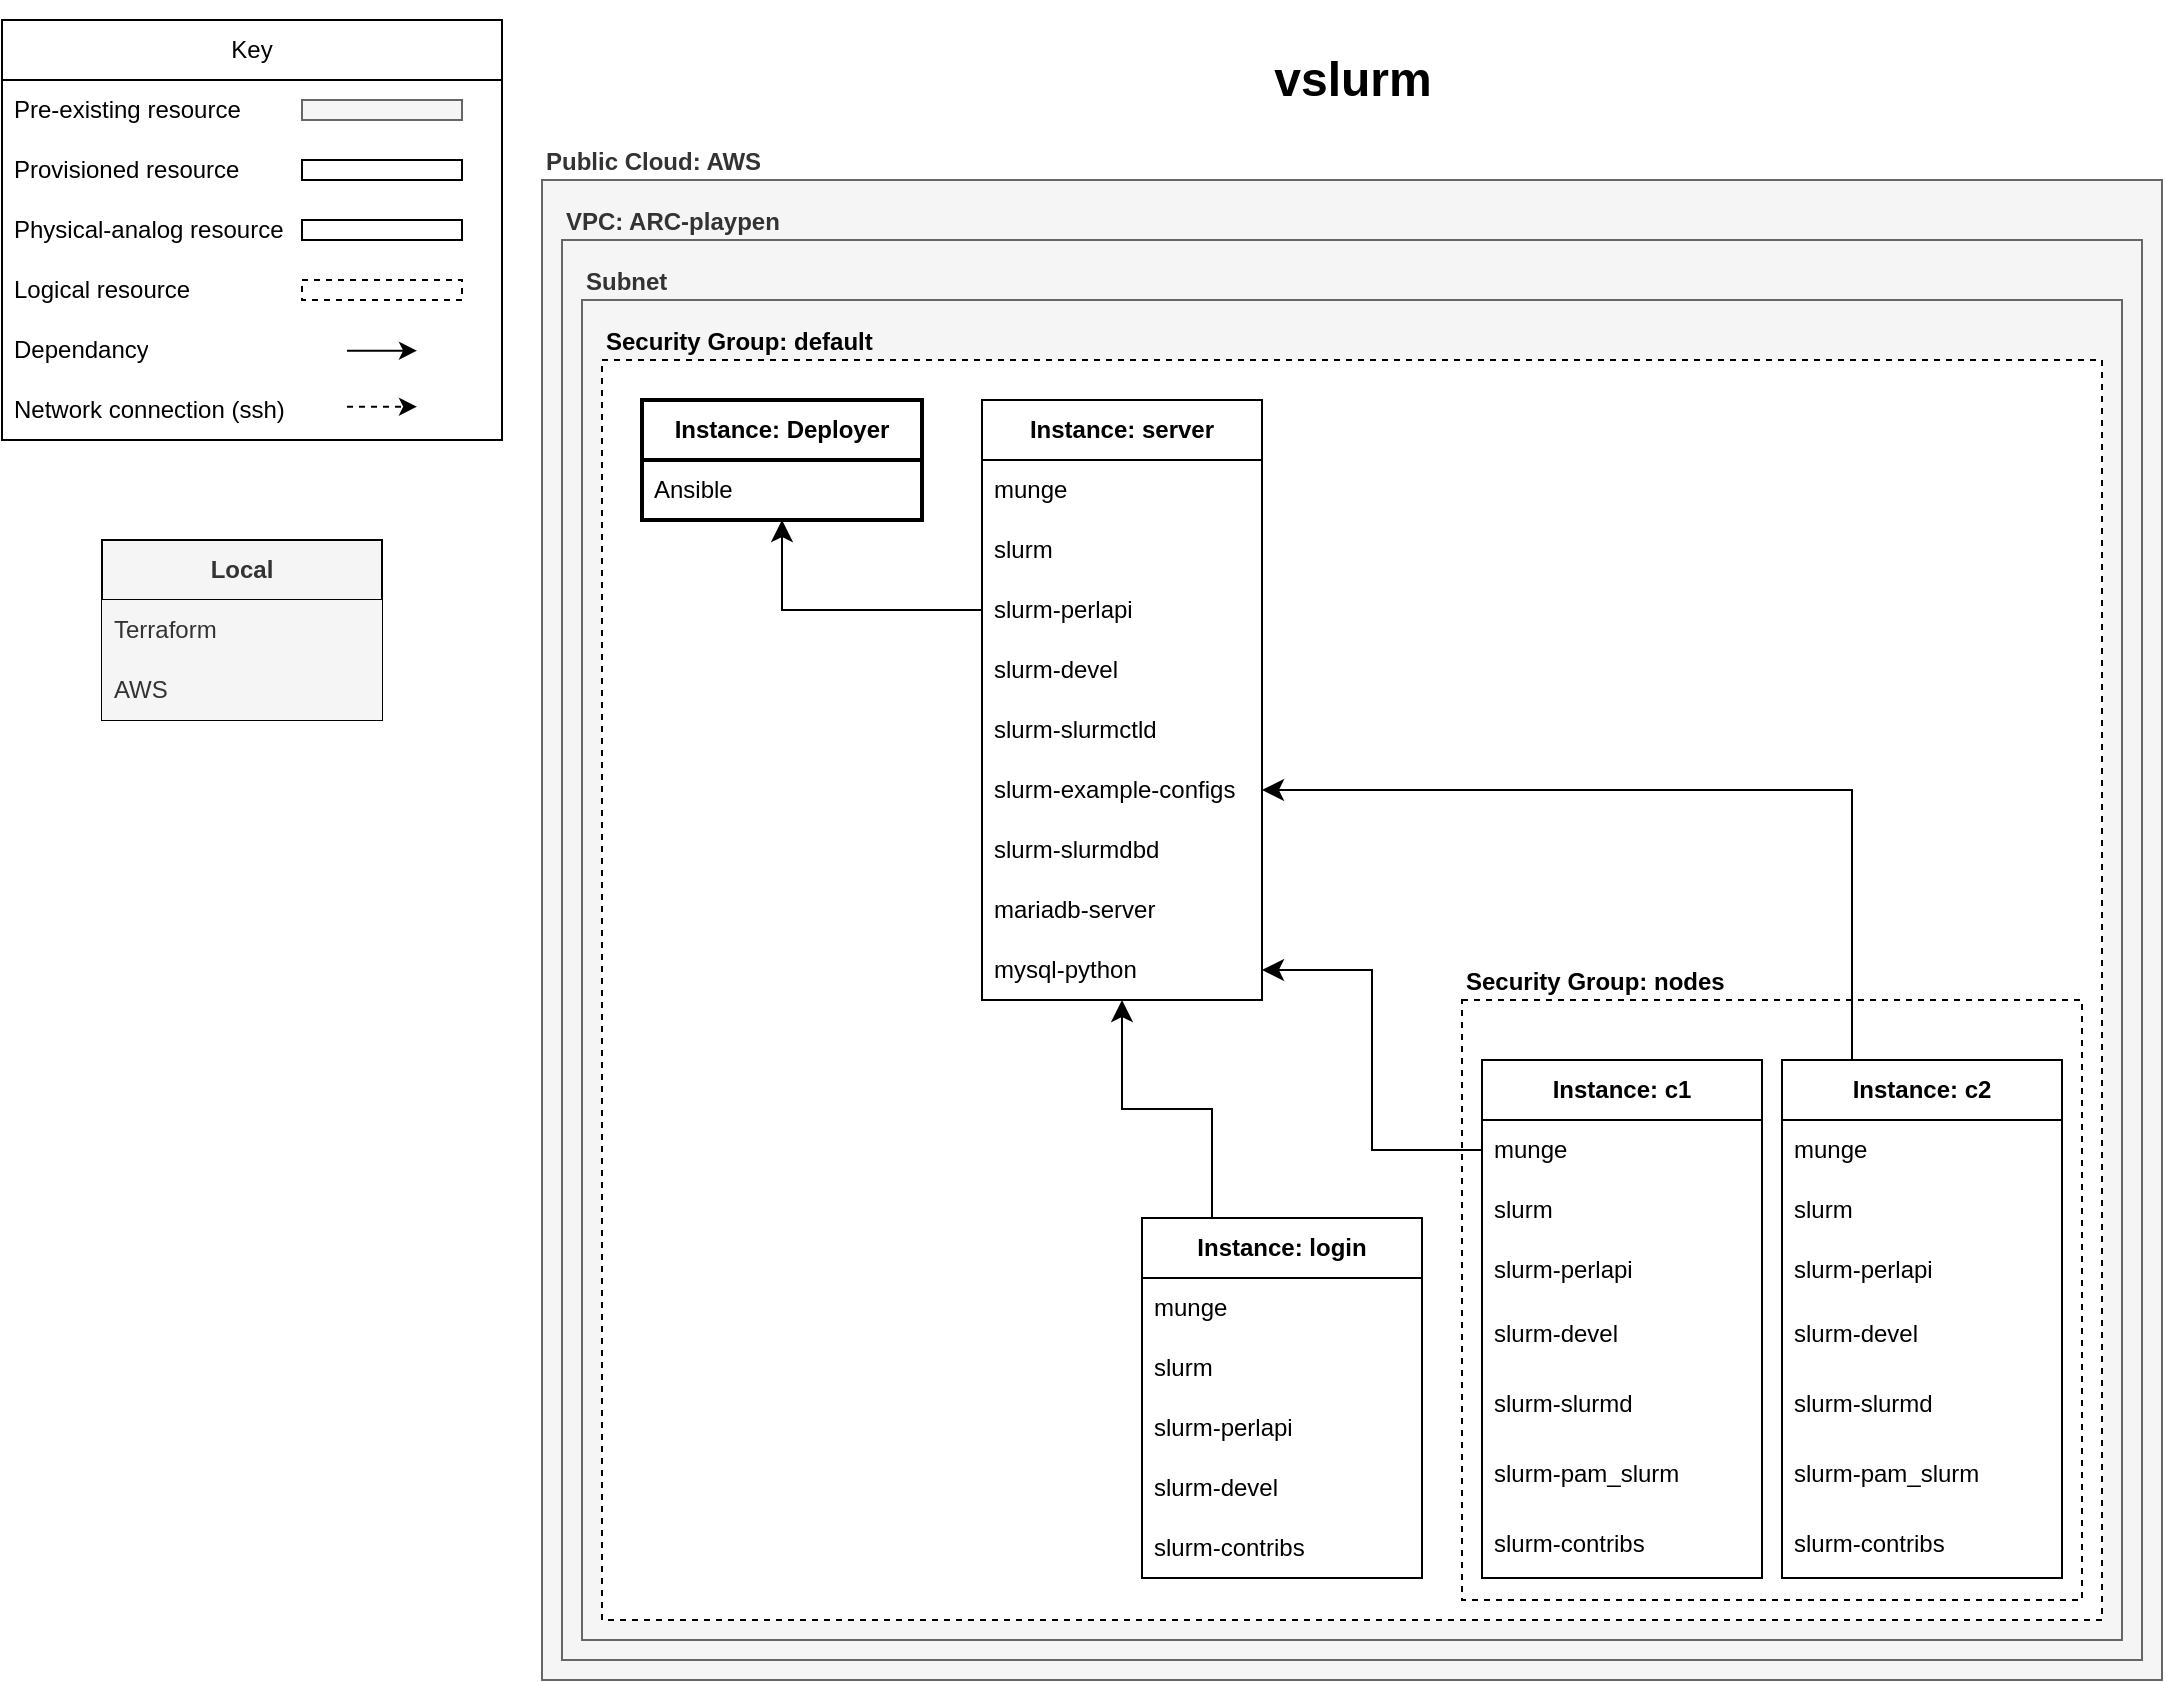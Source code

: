 <mxfile version="21.6.8" type="device" pages="2">
  <diagram id="R2lEEEUBdFMjLlhIrx00" name="terraform-aws-vslurm">
    <mxGraphModel dx="1434" dy="907" grid="1" gridSize="10" guides="1" tooltips="1" connect="1" arrows="1" fold="1" page="1" pageScale="1" pageWidth="1100" pageHeight="850" background="#ffffff" math="0" shadow="0" extFonts="Permanent Marker^https://fonts.googleapis.com/css?family=Permanent+Marker">
      <root>
        <mxCell id="0" />
        <mxCell id="1" parent="0" />
        <mxCell id="wTs9MbMgU3VnBsxGeB7g-48" value="key" style="locked=1;" parent="0" />
        <mxCell id="wTs9MbMgU3VnBsxGeB7g-51" value="Key" style="swimlane;fontStyle=0;childLayout=stackLayout;horizontal=1;startSize=30;horizontalStack=0;resizeParent=1;resizeParentMax=0;resizeLast=0;collapsible=1;marginBottom=0;whiteSpace=wrap;html=1;movable=1;resizable=1;rotatable=1;deletable=1;editable=1;locked=0;connectable=1;" vertex="1" parent="wTs9MbMgU3VnBsxGeB7g-48">
          <mxGeometry x="10" y="10" width="250" height="210" as="geometry" />
        </mxCell>
        <mxCell id="wTs9MbMgU3VnBsxGeB7g-52" value="Pre-existing resource" style="text;strokeColor=none;fillColor=none;align=left;verticalAlign=middle;spacingLeft=4;spacingRight=4;overflow=hidden;points=[[0,0.5],[1,0.5]];portConstraint=eastwest;rotatable=1;whiteSpace=wrap;html=1;movable=1;resizable=1;deletable=1;editable=1;locked=0;connectable=1;" vertex="1" parent="wTs9MbMgU3VnBsxGeB7g-51">
          <mxGeometry y="30" width="250" height="30" as="geometry" />
        </mxCell>
        <mxCell id="wTs9MbMgU3VnBsxGeB7g-53" value="Provisioned resource" style="text;strokeColor=none;fillColor=none;align=left;verticalAlign=middle;spacingLeft=4;spacingRight=4;overflow=hidden;points=[[0,0.5],[1,0.5]];portConstraint=eastwest;rotatable=1;whiteSpace=wrap;html=1;movable=1;resizable=1;deletable=1;editable=1;locked=0;connectable=1;" vertex="1" parent="wTs9MbMgU3VnBsxGeB7g-51">
          <mxGeometry y="60" width="250" height="30" as="geometry" />
        </mxCell>
        <mxCell id="wTs9MbMgU3VnBsxGeB7g-54" value="Physical-analog resource" style="text;strokeColor=none;fillColor=none;align=left;verticalAlign=middle;spacingLeft=4;spacingRight=4;overflow=hidden;points=[[0,0.5],[1,0.5]];portConstraint=eastwest;rotatable=0;whiteSpace=wrap;html=1;" vertex="1" parent="wTs9MbMgU3VnBsxGeB7g-51">
          <mxGeometry y="90" width="250" height="30" as="geometry" />
        </mxCell>
        <mxCell id="wTs9MbMgU3VnBsxGeB7g-55" value="Logical resource" style="text;strokeColor=none;fillColor=none;align=left;verticalAlign=middle;spacingLeft=4;spacingRight=4;overflow=hidden;points=[[0,0.5],[1,0.5]];portConstraint=eastwest;rotatable=0;whiteSpace=wrap;html=1;" vertex="1" parent="wTs9MbMgU3VnBsxGeB7g-51">
          <mxGeometry y="120" width="250" height="30" as="geometry" />
        </mxCell>
        <mxCell id="wTs9MbMgU3VnBsxGeB7g-56" value="Dependancy" style="text;strokeColor=none;fillColor=none;align=left;verticalAlign=middle;spacingLeft=4;spacingRight=4;overflow=hidden;points=[[0,0.5],[1,0.5]];portConstraint=eastwest;rotatable=1;whiteSpace=wrap;html=1;movable=1;resizable=1;deletable=1;editable=1;locked=0;connectable=1;" vertex="1" parent="wTs9MbMgU3VnBsxGeB7g-51">
          <mxGeometry y="150" width="250" height="30" as="geometry" />
        </mxCell>
        <mxCell id="wTs9MbMgU3VnBsxGeB7g-57" value="Network connection (ssh)" style="text;strokeColor=none;fillColor=none;align=left;verticalAlign=middle;spacingLeft=4;spacingRight=4;overflow=hidden;points=[[0,0.5],[1,0.5]];portConstraint=eastwest;rotatable=1;whiteSpace=wrap;html=1;movable=1;resizable=1;deletable=1;editable=1;locked=0;connectable=1;" vertex="1" parent="wTs9MbMgU3VnBsxGeB7g-51">
          <mxGeometry y="180" width="250" height="30" as="geometry" />
        </mxCell>
        <mxCell id="wTs9MbMgU3VnBsxGeB7g-58" value="" style="rounded=0;whiteSpace=wrap;html=1;fillColor=#f5f5f5;fontColor=#333333;strokeColor=#666666;movable=1;resizable=1;rotatable=1;deletable=1;editable=1;locked=0;connectable=1;" vertex="1" parent="wTs9MbMgU3VnBsxGeB7g-48">
          <mxGeometry x="160" y="50" width="80" height="10" as="geometry" />
        </mxCell>
        <mxCell id="wTs9MbMgU3VnBsxGeB7g-59" value="" style="rounded=0;whiteSpace=wrap;html=1;movable=1;resizable=1;rotatable=1;deletable=1;editable=1;locked=0;connectable=1;" vertex="1" parent="wTs9MbMgU3VnBsxGeB7g-48">
          <mxGeometry x="160" y="80" width="80" height="10" as="geometry" />
        </mxCell>
        <mxCell id="wTs9MbMgU3VnBsxGeB7g-60" value="" style="endArrow=classic;html=1;rounded=0;movable=1;resizable=1;rotatable=1;deletable=1;editable=1;locked=0;connectable=1;" edge="1" parent="wTs9MbMgU3VnBsxGeB7g-48">
          <mxGeometry width="50" height="50" relative="1" as="geometry">
            <mxPoint x="182.5" y="175.33" as="sourcePoint" />
            <mxPoint x="217.5" y="175.33" as="targetPoint" />
          </mxGeometry>
        </mxCell>
        <mxCell id="wTs9MbMgU3VnBsxGeB7g-61" value="" style="endArrow=classic;html=1;rounded=0;dashed=1;movable=1;resizable=1;rotatable=1;deletable=1;editable=1;locked=0;connectable=1;" edge="1" parent="wTs9MbMgU3VnBsxGeB7g-48">
          <mxGeometry width="50" height="50" relative="1" as="geometry">
            <mxPoint x="182.5" y="203.33" as="sourcePoint" />
            <mxPoint x="217.5" y="203.33" as="targetPoint" />
          </mxGeometry>
        </mxCell>
        <mxCell id="wTs9MbMgU3VnBsxGeB7g-62" value="" style="rounded=0;whiteSpace=wrap;html=1;movable=1;resizable=1;rotatable=1;deletable=1;editable=1;locked=0;connectable=1;" vertex="1" parent="wTs9MbMgU3VnBsxGeB7g-48">
          <mxGeometry x="160" y="110" width="80" height="10" as="geometry" />
        </mxCell>
        <mxCell id="wTs9MbMgU3VnBsxGeB7g-63" value="" style="rounded=0;whiteSpace=wrap;html=1;movable=1;resizable=1;rotatable=1;deletable=1;editable=1;locked=0;connectable=1;dashed=1;" vertex="1" parent="wTs9MbMgU3VnBsxGeB7g-48">
          <mxGeometry x="160" y="140" width="80" height="10" as="geometry" />
        </mxCell>
        <mxCell id="wTs9MbMgU3VnBsxGeB7g-49" value="title" style="locked=1;" parent="0" />
        <mxCell id="wTs9MbMgU3VnBsxGeB7g-64" value="&lt;h1&gt;&lt;font&gt;vslurm&lt;/font&gt;&lt;/h1&gt;" style="text;html=1;align=center;verticalAlign=middle;resizable=0;points=[];autosize=1;strokeColor=none;fillColor=none;fontFamily=Helvetica;" vertex="1" parent="wTs9MbMgU3VnBsxGeB7g-49">
          <mxGeometry x="630" width="110" height="80" as="geometry" />
        </mxCell>
        <mxCell id="wTs9MbMgU3VnBsxGeB7g-50" value="pre-existing resources" style="locked=1;" parent="0" />
        <mxCell id="wTs9MbMgU3VnBsxGeB7g-70" value="Local" style="swimlane;fontStyle=1;childLayout=stackLayout;horizontal=1;startSize=30;horizontalStack=0;resizeParent=1;resizeParentMax=0;resizeLast=0;collapsible=1;marginBottom=0;whiteSpace=wrap;html=1;fillColor=#f5f5f5;fontColor=#333333;strokeColor=default;" vertex="1" parent="wTs9MbMgU3VnBsxGeB7g-50">
          <mxGeometry x="60" y="270" width="140" height="90" as="geometry" />
        </mxCell>
        <mxCell id="wTs9MbMgU3VnBsxGeB7g-71" value="Terraform" style="text;strokeColor=none;fillColor=#f5f5f5;align=left;verticalAlign=middle;spacingLeft=4;spacingRight=4;overflow=hidden;points=[[0,0.5],[1,0.5]];portConstraint=eastwest;rotatable=0;whiteSpace=wrap;html=1;fontColor=#333333;" vertex="1" parent="wTs9MbMgU3VnBsxGeB7g-70">
          <mxGeometry y="30" width="140" height="30" as="geometry" />
        </mxCell>
        <mxCell id="wTs9MbMgU3VnBsxGeB7g-72" value="AWS" style="text;strokeColor=none;fillColor=#f5f5f5;align=left;verticalAlign=middle;spacingLeft=4;spacingRight=4;overflow=hidden;points=[[0,0.5],[1,0.5]];portConstraint=eastwest;rotatable=0;whiteSpace=wrap;html=1;fontColor=#333333;" vertex="1" parent="wTs9MbMgU3VnBsxGeB7g-70">
          <mxGeometry y="60" width="140" height="30" as="geometry" />
        </mxCell>
        <mxCell id="wTs9MbMgU3VnBsxGeB7g-66" value="Public Cloud: AWS" style="text;html=1;strokeColor=#666666;fillColor=#f5f5f5;align=left;verticalAlign=bottom;whiteSpace=wrap;rounded=0;fontStyle=1;fontColor=#333333;labelPosition=center;verticalLabelPosition=top;movable=1;resizable=1;rotatable=1;deletable=1;editable=1;locked=0;connectable=1;" vertex="1" parent="wTs9MbMgU3VnBsxGeB7g-50">
          <mxGeometry x="280" y="90" width="810" height="750" as="geometry" />
        </mxCell>
        <mxCell id="wTs9MbMgU3VnBsxGeB7g-67" value="VPC: ARC-playpen" style="text;html=1;strokeColor=#666666;fillColor=#f5f5f5;align=left;verticalAlign=bottom;whiteSpace=wrap;rounded=0;fontStyle=1;fontColor=#333333;labelPosition=center;verticalLabelPosition=top;" vertex="1" parent="wTs9MbMgU3VnBsxGeB7g-50">
          <mxGeometry x="290" y="120" width="790" height="710" as="geometry" />
        </mxCell>
        <mxCell id="wTs9MbMgU3VnBsxGeB7g-68" value="Subnet" style="text;html=1;strokeColor=#666666;fillColor=#f5f5f5;align=left;verticalAlign=bottom;whiteSpace=wrap;rounded=0;fontStyle=1;fontColor=#333333;labelPosition=center;verticalLabelPosition=top;" vertex="1" parent="wTs9MbMgU3VnBsxGeB7g-50">
          <mxGeometry x="300" y="150" width="770" height="670" as="geometry" />
        </mxCell>
        <mxCell id="wTs9MbMgU3VnBsxGeB7g-110" value="provisioned SGs" style="locked=1;" parent="0" />
        <mxCell id="wTs9MbMgU3VnBsxGeB7g-111" value="Security Group: default" style="text;html=1;align=left;verticalAlign=bottom;whiteSpace=wrap;rounded=0;fontStyle=1;labelPosition=center;verticalLabelPosition=top;strokeColor=default;fillColor=default;dashed=1;" vertex="1" parent="wTs9MbMgU3VnBsxGeB7g-110">
          <mxGeometry x="310" y="180" width="750" height="630" as="geometry" />
        </mxCell>
        <mxCell id="wTs9MbMgU3VnBsxGeB7g-112" value="Security Group: nodes" style="text;html=1;align=left;verticalAlign=bottom;whiteSpace=wrap;rounded=0;fontStyle=1;labelPosition=center;verticalLabelPosition=top;strokeColor=default;fillColor=default;dashed=1;" vertex="1" parent="wTs9MbMgU3VnBsxGeB7g-110">
          <mxGeometry x="740" y="500" width="310" height="300" as="geometry" />
        </mxCell>
        <mxCell id="wTs9MbMgU3VnBsxGeB7g-73" value="provisioned instances" style="locked=1;" parent="0" />
        <mxCell id="wTs9MbMgU3VnBsxGeB7g-76" value="&lt;b&gt;Instance: Deployer&lt;/b&gt;" style="swimlane;fontStyle=0;childLayout=stackLayout;horizontal=1;startSize=30;horizontalStack=0;resizeParent=1;resizeParentMax=0;resizeLast=0;collapsible=1;marginBottom=0;whiteSpace=wrap;html=1;strokeWidth=2;" vertex="1" parent="wTs9MbMgU3VnBsxGeB7g-73">
          <mxGeometry x="330" y="200" width="140" height="60" as="geometry" />
        </mxCell>
        <mxCell id="wTs9MbMgU3VnBsxGeB7g-77" value="Ansible" style="text;strokeColor=none;fillColor=none;align=left;verticalAlign=middle;spacingLeft=4;spacingRight=4;overflow=hidden;points=[[0,0.5],[1,0.5]];portConstraint=eastwest;rotatable=0;whiteSpace=wrap;html=1;" vertex="1" parent="wTs9MbMgU3VnBsxGeB7g-76">
          <mxGeometry y="30" width="140" height="30" as="geometry" />
        </mxCell>
        <mxCell id="wTs9MbMgU3VnBsxGeB7g-78" value="&lt;b&gt;Instance: login&lt;/b&gt;" style="swimlane;fontStyle=0;childLayout=stackLayout;horizontal=1;startSize=30;horizontalStack=0;resizeParent=1;resizeParentMax=0;resizeLast=0;collapsible=1;marginBottom=0;whiteSpace=wrap;html=1;" vertex="1" parent="wTs9MbMgU3VnBsxGeB7g-73">
          <mxGeometry x="580" y="608.95" width="140" height="180" as="geometry" />
        </mxCell>
        <mxCell id="wTs9MbMgU3VnBsxGeB7g-79" value="munge" style="text;strokeColor=none;fillColor=none;align=left;verticalAlign=middle;spacingLeft=4;spacingRight=4;overflow=hidden;points=[[0,0.5],[1,0.5]];portConstraint=eastwest;rotatable=0;whiteSpace=wrap;html=1;" vertex="1" parent="wTs9MbMgU3VnBsxGeB7g-78">
          <mxGeometry y="30" width="140" height="30" as="geometry" />
        </mxCell>
        <mxCell id="wTs9MbMgU3VnBsxGeB7g-80" value="slurm" style="text;strokeColor=none;fillColor=none;align=left;verticalAlign=middle;spacingLeft=4;spacingRight=4;overflow=hidden;points=[[0,0.5],[1,0.5]];portConstraint=eastwest;rotatable=0;whiteSpace=wrap;html=1;" vertex="1" parent="wTs9MbMgU3VnBsxGeB7g-78">
          <mxGeometry y="60" width="140" height="30" as="geometry" />
        </mxCell>
        <mxCell id="wTs9MbMgU3VnBsxGeB7g-81" value="slurm-perlapi" style="text;strokeColor=none;fillColor=none;align=left;verticalAlign=middle;spacingLeft=4;spacingRight=4;overflow=hidden;points=[[0,0.5],[1,0.5]];portConstraint=eastwest;rotatable=0;whiteSpace=wrap;html=1;" vertex="1" parent="wTs9MbMgU3VnBsxGeB7g-78">
          <mxGeometry y="90" width="140" height="30" as="geometry" />
        </mxCell>
        <mxCell id="wTs9MbMgU3VnBsxGeB7g-82" value="slurm-devel" style="text;strokeColor=none;fillColor=none;align=left;verticalAlign=middle;spacingLeft=4;spacingRight=4;overflow=hidden;points=[[0,0.5],[1,0.5]];portConstraint=eastwest;rotatable=0;whiteSpace=wrap;html=1;" vertex="1" parent="wTs9MbMgU3VnBsxGeB7g-78">
          <mxGeometry y="120" width="140" height="30" as="geometry" />
        </mxCell>
        <mxCell id="wTs9MbMgU3VnBsxGeB7g-83" value="slurm-contribs" style="text;strokeColor=none;fillColor=none;align=left;verticalAlign=middle;spacingLeft=4;spacingRight=4;overflow=hidden;points=[[0,0.5],[1,0.5]];portConstraint=eastwest;rotatable=0;whiteSpace=wrap;html=1;" vertex="1" parent="wTs9MbMgU3VnBsxGeB7g-78">
          <mxGeometry y="150" width="140" height="30" as="geometry" />
        </mxCell>
        <mxCell id="wTs9MbMgU3VnBsxGeB7g-84" value="&lt;b&gt;Instance: c1&lt;/b&gt;" style="swimlane;fontStyle=0;childLayout=stackLayout;horizontal=1;startSize=30;horizontalStack=0;resizeParent=1;resizeParentMax=0;resizeLast=0;collapsible=1;marginBottom=0;whiteSpace=wrap;html=1;" vertex="1" parent="wTs9MbMgU3VnBsxGeB7g-73">
          <mxGeometry x="750" y="530" width="140" height="258.947" as="geometry" />
        </mxCell>
        <mxCell id="wTs9MbMgU3VnBsxGeB7g-85" value="munge" style="text;strokeColor=none;fillColor=none;align=left;verticalAlign=middle;spacingLeft=4;spacingRight=4;overflow=hidden;points=[[0,0.5],[1,0.5]];portConstraint=eastwest;rotatable=0;whiteSpace=wrap;html=1;" vertex="1" parent="wTs9MbMgU3VnBsxGeB7g-84">
          <mxGeometry y="30" width="140" height="30" as="geometry" />
        </mxCell>
        <mxCell id="wTs9MbMgU3VnBsxGeB7g-86" value="slurm" style="text;strokeColor=none;fillColor=none;align=left;verticalAlign=middle;spacingLeft=4;spacingRight=4;overflow=hidden;points=[[0,0.5],[1,0.5]];portConstraint=eastwest;rotatable=0;whiteSpace=wrap;html=1;" vertex="1" parent="wTs9MbMgU3VnBsxGeB7g-84">
          <mxGeometry y="60" width="140" height="30" as="geometry" />
        </mxCell>
        <mxCell id="wTs9MbMgU3VnBsxGeB7g-87" value="slurm-perlapi" style="text;strokeColor=none;fillColor=none;align=left;verticalAlign=middle;spacingLeft=4;spacingRight=4;overflow=hidden;points=[[0,0.5],[1,0.5]];portConstraint=eastwest;rotatable=0;whiteSpace=wrap;html=1;" vertex="1" parent="wTs9MbMgU3VnBsxGeB7g-84">
          <mxGeometry y="90" width="140" height="30" as="geometry" />
        </mxCell>
        <mxCell id="wTs9MbMgU3VnBsxGeB7g-88" value="slurm-devel" style="text;strokeColor=none;fillColor=none;align=left;verticalAlign=middle;spacingLeft=4;spacingRight=4;overflow=hidden;points=[[0,0.5],[1,0.5]];portConstraint=eastwest;rotatable=0;whiteSpace=wrap;html=1;" vertex="1" parent="wTs9MbMgU3VnBsxGeB7g-84">
          <mxGeometry y="120" width="140" height="34.737" as="geometry" />
        </mxCell>
        <mxCell id="wTs9MbMgU3VnBsxGeB7g-89" value="slurm-slurmd" style="text;strokeColor=none;fillColor=none;align=left;verticalAlign=middle;spacingLeft=4;spacingRight=4;overflow=hidden;points=[[0,0.5],[1,0.5]];portConstraint=eastwest;rotatable=0;whiteSpace=wrap;html=1;" vertex="1" parent="wTs9MbMgU3VnBsxGeB7g-84">
          <mxGeometry y="154.737" width="140" height="34.737" as="geometry" />
        </mxCell>
        <mxCell id="wTs9MbMgU3VnBsxGeB7g-90" value="slurm-pam_slurm" style="text;strokeColor=none;fillColor=none;align=left;verticalAlign=middle;spacingLeft=4;spacingRight=4;overflow=hidden;points=[[0,0.5],[1,0.5]];portConstraint=eastwest;rotatable=0;whiteSpace=wrap;html=1;" vertex="1" parent="wTs9MbMgU3VnBsxGeB7g-84">
          <mxGeometry y="189.474" width="140" height="34.737" as="geometry" />
        </mxCell>
        <mxCell id="wTs9MbMgU3VnBsxGeB7g-91" value="slurm-contribs" style="text;strokeColor=none;fillColor=none;align=left;verticalAlign=middle;spacingLeft=4;spacingRight=4;overflow=hidden;points=[[0,0.5],[1,0.5]];portConstraint=eastwest;rotatable=0;whiteSpace=wrap;html=1;" vertex="1" parent="wTs9MbMgU3VnBsxGeB7g-84">
          <mxGeometry y="224.211" width="140" height="34.737" as="geometry" />
        </mxCell>
        <mxCell id="wTs9MbMgU3VnBsxGeB7g-92" value="&lt;b&gt;Instance: c2&lt;/b&gt;" style="swimlane;fontStyle=0;childLayout=stackLayout;horizontal=1;startSize=30;horizontalStack=0;resizeParent=1;resizeParentMax=0;resizeLast=0;collapsible=1;marginBottom=0;whiteSpace=wrap;html=1;" vertex="1" parent="wTs9MbMgU3VnBsxGeB7g-73">
          <mxGeometry x="900" y="530" width="140" height="258.947" as="geometry" />
        </mxCell>
        <mxCell id="wTs9MbMgU3VnBsxGeB7g-93" value="munge" style="text;strokeColor=none;fillColor=none;align=left;verticalAlign=middle;spacingLeft=4;spacingRight=4;overflow=hidden;points=[[0,0.5],[1,0.5]];portConstraint=eastwest;rotatable=0;whiteSpace=wrap;html=1;" vertex="1" parent="wTs9MbMgU3VnBsxGeB7g-92">
          <mxGeometry y="30" width="140" height="30" as="geometry" />
        </mxCell>
        <mxCell id="wTs9MbMgU3VnBsxGeB7g-94" value="slurm" style="text;strokeColor=none;fillColor=none;align=left;verticalAlign=middle;spacingLeft=4;spacingRight=4;overflow=hidden;points=[[0,0.5],[1,0.5]];portConstraint=eastwest;rotatable=0;whiteSpace=wrap;html=1;" vertex="1" parent="wTs9MbMgU3VnBsxGeB7g-92">
          <mxGeometry y="60" width="140" height="30" as="geometry" />
        </mxCell>
        <mxCell id="wTs9MbMgU3VnBsxGeB7g-95" value="slurm-perlapi" style="text;strokeColor=none;fillColor=none;align=left;verticalAlign=middle;spacingLeft=4;spacingRight=4;overflow=hidden;points=[[0,0.5],[1,0.5]];portConstraint=eastwest;rotatable=0;whiteSpace=wrap;html=1;" vertex="1" parent="wTs9MbMgU3VnBsxGeB7g-92">
          <mxGeometry y="90" width="140" height="30" as="geometry" />
        </mxCell>
        <mxCell id="wTs9MbMgU3VnBsxGeB7g-96" value="slurm-devel" style="text;strokeColor=none;fillColor=none;align=left;verticalAlign=middle;spacingLeft=4;spacingRight=4;overflow=hidden;points=[[0,0.5],[1,0.5]];portConstraint=eastwest;rotatable=0;whiteSpace=wrap;html=1;" vertex="1" parent="wTs9MbMgU3VnBsxGeB7g-92">
          <mxGeometry y="120" width="140" height="34.737" as="geometry" />
        </mxCell>
        <mxCell id="wTs9MbMgU3VnBsxGeB7g-97" value="slurm-slurmd" style="text;strokeColor=none;fillColor=none;align=left;verticalAlign=middle;spacingLeft=4;spacingRight=4;overflow=hidden;points=[[0,0.5],[1,0.5]];portConstraint=eastwest;rotatable=0;whiteSpace=wrap;html=1;" vertex="1" parent="wTs9MbMgU3VnBsxGeB7g-92">
          <mxGeometry y="154.737" width="140" height="34.737" as="geometry" />
        </mxCell>
        <mxCell id="wTs9MbMgU3VnBsxGeB7g-98" value="slurm-pam_slurm" style="text;strokeColor=none;fillColor=none;align=left;verticalAlign=middle;spacingLeft=4;spacingRight=4;overflow=hidden;points=[[0,0.5],[1,0.5]];portConstraint=eastwest;rotatable=0;whiteSpace=wrap;html=1;" vertex="1" parent="wTs9MbMgU3VnBsxGeB7g-92">
          <mxGeometry y="189.474" width="140" height="34.737" as="geometry" />
        </mxCell>
        <mxCell id="wTs9MbMgU3VnBsxGeB7g-99" value="slurm-contribs" style="text;strokeColor=none;fillColor=none;align=left;verticalAlign=middle;spacingLeft=4;spacingRight=4;overflow=hidden;points=[[0,0.5],[1,0.5]];portConstraint=eastwest;rotatable=0;whiteSpace=wrap;html=1;" vertex="1" parent="wTs9MbMgU3VnBsxGeB7g-92">
          <mxGeometry y="224.211" width="140" height="34.737" as="geometry" />
        </mxCell>
        <mxCell id="wTs9MbMgU3VnBsxGeB7g-100" value="&lt;b&gt;Instance: server&lt;/b&gt;" style="swimlane;fontStyle=0;childLayout=stackLayout;horizontal=1;startSize=30;horizontalStack=0;resizeParent=1;resizeParentMax=0;resizeLast=0;collapsible=1;marginBottom=0;whiteSpace=wrap;html=1;" vertex="1" parent="wTs9MbMgU3VnBsxGeB7g-73">
          <mxGeometry x="500" y="200" width="140" height="300" as="geometry" />
        </mxCell>
        <mxCell id="wTs9MbMgU3VnBsxGeB7g-101" value="munge" style="text;strokeColor=none;fillColor=none;align=left;verticalAlign=middle;spacingLeft=4;spacingRight=4;overflow=hidden;points=[[0,0.5],[1,0.5]];portConstraint=eastwest;rotatable=0;whiteSpace=wrap;html=1;" vertex="1" parent="wTs9MbMgU3VnBsxGeB7g-100">
          <mxGeometry y="30" width="140" height="30" as="geometry" />
        </mxCell>
        <mxCell id="wTs9MbMgU3VnBsxGeB7g-102" value="slurm" style="text;strokeColor=none;fillColor=none;align=left;verticalAlign=middle;spacingLeft=4;spacingRight=4;overflow=hidden;points=[[0,0.5],[1,0.5]];portConstraint=eastwest;rotatable=0;whiteSpace=wrap;html=1;" vertex="1" parent="wTs9MbMgU3VnBsxGeB7g-100">
          <mxGeometry y="60" width="140" height="30" as="geometry" />
        </mxCell>
        <mxCell id="wTs9MbMgU3VnBsxGeB7g-103" value="slurm-perlapi" style="text;strokeColor=none;fillColor=none;align=left;verticalAlign=middle;spacingLeft=4;spacingRight=4;overflow=hidden;points=[[0,0.5],[1,0.5]];portConstraint=eastwest;rotatable=0;whiteSpace=wrap;html=1;" vertex="1" parent="wTs9MbMgU3VnBsxGeB7g-100">
          <mxGeometry y="90" width="140" height="30" as="geometry" />
        </mxCell>
        <mxCell id="wTs9MbMgU3VnBsxGeB7g-104" value="slurm-devel" style="text;strokeColor=none;fillColor=none;align=left;verticalAlign=middle;spacingLeft=4;spacingRight=4;overflow=hidden;points=[[0,0.5],[1,0.5]];portConstraint=eastwest;rotatable=0;whiteSpace=wrap;html=1;" vertex="1" parent="wTs9MbMgU3VnBsxGeB7g-100">
          <mxGeometry y="120" width="140" height="30" as="geometry" />
        </mxCell>
        <mxCell id="wTs9MbMgU3VnBsxGeB7g-105" value="slurm-slurmctld" style="text;strokeColor=none;fillColor=none;align=left;verticalAlign=middle;spacingLeft=4;spacingRight=4;overflow=hidden;points=[[0,0.5],[1,0.5]];portConstraint=eastwest;rotatable=0;whiteSpace=wrap;html=1;" vertex="1" parent="wTs9MbMgU3VnBsxGeB7g-100">
          <mxGeometry y="150" width="140" height="30" as="geometry" />
        </mxCell>
        <mxCell id="wTs9MbMgU3VnBsxGeB7g-106" value="slurm-example-configs" style="text;strokeColor=none;fillColor=none;align=left;verticalAlign=middle;spacingLeft=4;spacingRight=4;overflow=hidden;points=[[0,0.5],[1,0.5]];portConstraint=eastwest;rotatable=0;whiteSpace=wrap;html=1;" vertex="1" parent="wTs9MbMgU3VnBsxGeB7g-100">
          <mxGeometry y="180" width="140" height="30" as="geometry" />
        </mxCell>
        <mxCell id="wTs9MbMgU3VnBsxGeB7g-107" value="slurm-slurmdbd" style="text;strokeColor=none;fillColor=none;align=left;verticalAlign=middle;spacingLeft=4;spacingRight=4;overflow=hidden;points=[[0,0.5],[1,0.5]];portConstraint=eastwest;rotatable=0;whiteSpace=wrap;html=1;" vertex="1" parent="wTs9MbMgU3VnBsxGeB7g-100">
          <mxGeometry y="210" width="140" height="30" as="geometry" />
        </mxCell>
        <mxCell id="wTs9MbMgU3VnBsxGeB7g-108" value="mariadb-server" style="text;strokeColor=none;fillColor=none;align=left;verticalAlign=middle;spacingLeft=4;spacingRight=4;overflow=hidden;points=[[0,0.5],[1,0.5]];portConstraint=eastwest;rotatable=0;whiteSpace=wrap;html=1;" vertex="1" parent="wTs9MbMgU3VnBsxGeB7g-100">
          <mxGeometry y="240" width="140" height="30" as="geometry" />
        </mxCell>
        <mxCell id="wTs9MbMgU3VnBsxGeB7g-109" value="mysql-python" style="text;strokeColor=none;fillColor=none;align=left;verticalAlign=middle;spacingLeft=4;spacingRight=4;overflow=hidden;points=[[0,0.5],[1,0.5]];portConstraint=eastwest;rotatable=0;whiteSpace=wrap;html=1;" vertex="1" parent="wTs9MbMgU3VnBsxGeB7g-100">
          <mxGeometry y="270" width="140" height="30" as="geometry" />
        </mxCell>
        <mxCell id="wTs9MbMgU3VnBsxGeB7g-113" value="dependancies" style="locked=1;" parent="0" />
        <mxCell id="wTs9MbMgU3VnBsxGeB7g-121" value="" style="edgeStyle=segmentEdgeStyle;endArrow=classic;html=1;curved=0;rounded=0;endSize=8;startSize=8;exitX=0;exitY=0.5;exitDx=0;exitDy=0;" edge="1" parent="wTs9MbMgU3VnBsxGeB7g-113" source="wTs9MbMgU3VnBsxGeB7g-103" target="wTs9MbMgU3VnBsxGeB7g-77">
          <mxGeometry width="50" height="50" relative="1" as="geometry">
            <mxPoint x="380" y="370" as="sourcePoint" />
            <mxPoint x="430" y="320" as="targetPoint" />
          </mxGeometry>
        </mxCell>
        <mxCell id="wTs9MbMgU3VnBsxGeB7g-123" value="" style="edgeStyle=elbowEdgeStyle;elbow=vertical;endArrow=classic;html=1;curved=0;rounded=0;endSize=8;startSize=8;exitX=0.25;exitY=0;exitDx=0;exitDy=0;" edge="1" parent="wTs9MbMgU3VnBsxGeB7g-113" source="wTs9MbMgU3VnBsxGeB7g-78" target="wTs9MbMgU3VnBsxGeB7g-109">
          <mxGeometry width="50" height="50" relative="1" as="geometry">
            <mxPoint x="610" y="600" as="sourcePoint" />
            <mxPoint x="660" y="550" as="targetPoint" />
          </mxGeometry>
        </mxCell>
        <mxCell id="wTs9MbMgU3VnBsxGeB7g-124" value="" style="edgeStyle=elbowEdgeStyle;elbow=horizontal;endArrow=classic;html=1;curved=0;rounded=0;endSize=8;startSize=8;entryX=1;entryY=0.5;entryDx=0;entryDy=0;" edge="1" parent="wTs9MbMgU3VnBsxGeB7g-113" source="wTs9MbMgU3VnBsxGeB7g-85" target="wTs9MbMgU3VnBsxGeB7g-109">
          <mxGeometry width="50" height="50" relative="1" as="geometry">
            <mxPoint x="680" y="470" as="sourcePoint" />
            <mxPoint x="730" y="420" as="targetPoint" />
          </mxGeometry>
        </mxCell>
        <mxCell id="wTs9MbMgU3VnBsxGeB7g-125" value="" style="edgeStyle=elbowEdgeStyle;elbow=vertical;endArrow=classic;html=1;curved=0;rounded=0;endSize=8;startSize=8;exitX=0.25;exitY=0;exitDx=0;exitDy=0;entryX=1;entryY=0.5;entryDx=0;entryDy=0;" edge="1" parent="wTs9MbMgU3VnBsxGeB7g-113" source="wTs9MbMgU3VnBsxGeB7g-92" target="wTs9MbMgU3VnBsxGeB7g-106">
          <mxGeometry width="50" height="50" relative="1" as="geometry">
            <mxPoint x="680" y="470" as="sourcePoint" />
            <mxPoint x="730" y="420" as="targetPoint" />
            <Array as="points">
              <mxPoint x="810" y="395" />
            </Array>
          </mxGeometry>
        </mxCell>
        <mxCell id="wTs9MbMgU3VnBsxGeB7g-115" value="network connections" style="locked=1;" parent="0" visible="0" />
        <mxCell id="wTs9MbMgU3VnBsxGeB7g-126" value="" style="edgeStyle=elbowEdgeStyle;elbow=vertical;endArrow=classic;html=1;curved=0;rounded=0;endSize=8;startSize=8;exitX=0.107;exitY=1;exitDx=0;exitDy=0;exitPerimeter=0;entryX=0;entryY=0.5;entryDx=0;entryDy=0;dashed=1;" edge="1" parent="wTs9MbMgU3VnBsxGeB7g-115" source="wTs9MbMgU3VnBsxGeB7g-77" target="wTs9MbMgU3VnBsxGeB7g-79">
          <mxGeometry width="50" height="50" relative="1" as="geometry">
            <mxPoint x="630" y="600" as="sourcePoint" />
            <mxPoint x="680" y="550" as="targetPoint" />
            <Array as="points">
              <mxPoint x="450" y="654" />
            </Array>
          </mxGeometry>
        </mxCell>
        <mxCell id="wTs9MbMgU3VnBsxGeB7g-127" value="" style="edgeStyle=elbowEdgeStyle;elbow=vertical;endArrow=classic;html=1;curved=0;rounded=0;endSize=8;startSize=8;exitX=0.214;exitY=1;exitDx=0;exitDy=0;exitPerimeter=0;dashed=1;entryX=0;entryY=0.5;entryDx=0;entryDy=0;" edge="1" parent="wTs9MbMgU3VnBsxGeB7g-115" source="wTs9MbMgU3VnBsxGeB7g-77" target="wTs9MbMgU3VnBsxGeB7g-85">
          <mxGeometry width="50" height="50" relative="1" as="geometry">
            <mxPoint x="355" y="290" as="sourcePoint" />
            <mxPoint x="750" y="600" as="targetPoint" />
            <Array as="points">
              <mxPoint x="560" y="575" />
            </Array>
          </mxGeometry>
        </mxCell>
        <mxCell id="wTs9MbMgU3VnBsxGeB7g-128" value="" style="edgeStyle=elbowEdgeStyle;elbow=vertical;endArrow=classic;html=1;curved=0;rounded=0;endSize=8;startSize=8;exitX=0.55;exitY=1.033;exitDx=0;exitDy=0;exitPerimeter=0;dashed=1;entryX=0;entryY=0.5;entryDx=0;entryDy=0;" edge="1" parent="wTs9MbMgU3VnBsxGeB7g-115" source="wTs9MbMgU3VnBsxGeB7g-77" target="wTs9MbMgU3VnBsxGeB7g-104">
          <mxGeometry width="50" height="50" relative="1" as="geometry">
            <mxPoint x="370" y="290" as="sourcePoint" />
            <mxPoint x="760" y="610" as="targetPoint" />
            <Array as="points">
              <mxPoint x="450" y="335" />
            </Array>
          </mxGeometry>
        </mxCell>
        <mxCell id="wTs9MbMgU3VnBsxGeB7g-129" value="" style="edgeStyle=elbowEdgeStyle;elbow=vertical;endArrow=classic;html=1;curved=0;rounded=0;endSize=8;startSize=8;dashed=1;entryX=0.25;entryY=0;entryDx=0;entryDy=0;exitX=0.321;exitY=1;exitDx=0;exitDy=0;exitPerimeter=0;" edge="1" parent="wTs9MbMgU3VnBsxGeB7g-115" source="wTs9MbMgU3VnBsxGeB7g-77" target="wTs9MbMgU3VnBsxGeB7g-92">
          <mxGeometry width="50" height="50" relative="1" as="geometry">
            <mxPoint x="381" y="280" as="sourcePoint" />
            <mxPoint x="760" y="610" as="targetPoint" />
            <Array as="points">
              <mxPoint x="660" y="510" />
            </Array>
          </mxGeometry>
        </mxCell>
        <mxCell id="wTs9MbMgU3VnBsxGeB7g-130" value="" style="edgeStyle=elbowEdgeStyle;elbow=horizontal;endArrow=classic;html=1;curved=0;rounded=0;endSize=8;startSize=8;exitX=1;exitY=0.5;exitDx=0;exitDy=0;entryX=0;entryY=0.5;entryDx=0;entryDy=0;dashed=1;" edge="1" parent="wTs9MbMgU3VnBsxGeB7g-115" source="wTs9MbMgU3VnBsxGeB7g-72" target="wTs9MbMgU3VnBsxGeB7g-103">
          <mxGeometry width="50" height="50" relative="1" as="geometry">
            <mxPoint x="210" y="460" as="sourcePoint" />
            <mxPoint x="260" y="410" as="targetPoint" />
            <Array as="points">
              <mxPoint x="240" y="320" />
            </Array>
          </mxGeometry>
        </mxCell>
        <mxCell id="wTs9MbMgU3VnBsxGeB7g-131" value="" style="edgeStyle=elbowEdgeStyle;elbow=vertical;endArrow=none;html=1;curved=0;rounded=0;endSize=8;startSize=8;exitX=0.5;exitY=0;exitDx=0;exitDy=0;startArrow=classic;startFill=1;endFill=0;dashed=1;strokeWidth=2;" edge="1" parent="wTs9MbMgU3VnBsxGeB7g-115" source="wTs9MbMgU3VnBsxGeB7g-78" target="wTs9MbMgU3VnBsxGeB7g-109">
          <mxGeometry width="50" height="50" relative="1" as="geometry">
            <mxPoint x="680" y="470" as="sourcePoint" />
            <mxPoint x="730" y="420" as="targetPoint" />
          </mxGeometry>
        </mxCell>
        <mxCell id="wTs9MbMgU3VnBsxGeB7g-132" value="" style="edgeStyle=elbowEdgeStyle;elbow=vertical;endArrow=none;html=1;curved=0;rounded=0;endSize=8;startSize=8;exitX=0.5;exitY=0;exitDx=0;exitDy=0;startArrow=classic;startFill=1;endFill=0;dashed=1;strokeWidth=2;entryX=1;entryY=0.5;entryDx=0;entryDy=0;" edge="1" parent="wTs9MbMgU3VnBsxGeB7g-115" source="wTs9MbMgU3VnBsxGeB7g-92" target="wTs9MbMgU3VnBsxGeB7g-107">
          <mxGeometry width="50" height="50" relative="1" as="geometry">
            <mxPoint x="660" y="619" as="sourcePoint" />
            <mxPoint x="580" y="510" as="targetPoint" />
            <Array as="points">
              <mxPoint x="800" y="425" />
            </Array>
          </mxGeometry>
        </mxCell>
        <mxCell id="wTs9MbMgU3VnBsxGeB7g-134" value="" style="edgeStyle=elbowEdgeStyle;elbow=vertical;endArrow=none;html=1;curved=0;rounded=0;endSize=8;startSize=8;startArrow=classic;startFill=1;endFill=0;dashed=1;strokeWidth=2;entryX=0.857;entryY=1;entryDx=0;entryDy=0;entryPerimeter=0;" edge="1" parent="wTs9MbMgU3VnBsxGeB7g-115" source="wTs9MbMgU3VnBsxGeB7g-84" target="wTs9MbMgU3VnBsxGeB7g-109">
          <mxGeometry width="50" height="50" relative="1" as="geometry">
            <mxPoint x="750" y="540" as="sourcePoint" />
            <mxPoint x="580" y="510" as="targetPoint" />
            <Array as="points" />
          </mxGeometry>
        </mxCell>
      </root>
    </mxGraphModel>
  </diagram>
  <diagram id="Mh-NZuFpxqoDfIw4QgWs" name="provisioning &amp; config">
    <mxGraphModel dx="954" dy="699" grid="1" gridSize="10" guides="1" tooltips="1" connect="1" arrows="1" fold="1" page="1" pageScale="1" pageWidth="1100" pageHeight="850" math="0" shadow="0">
      <root>
        <mxCell id="0" />
        <mxCell id="1" parent="0" />
        <mxCell id="ZEHUkDTakB8-8wwG7WK7-1" value="terraform" style="swimlane;fontStyle=0;childLayout=stackLayout;horizontal=1;startSize=30;horizontalStack=0;resizeParent=1;resizeParentMax=0;resizeLast=0;collapsible=1;marginBottom=0;whiteSpace=wrap;html=1;" parent="1" vertex="1">
          <mxGeometry x="10" y="10" width="140" height="180" as="geometry" />
        </mxCell>
        <mxCell id="ZEHUkDTakB8-8wwG7WK7-2" value="server:/etc/hosts" style="text;strokeColor=none;fillColor=none;align=left;verticalAlign=middle;spacingLeft=4;spacingRight=4;overflow=hidden;points=[[0,0.5],[1,0.5]];portConstraint=eastwest;rotatable=0;whiteSpace=wrap;html=1;" parent="ZEHUkDTakB8-8wwG7WK7-1" vertex="1">
          <mxGeometry y="30" width="140" height="30" as="geometry" />
        </mxCell>
        <mxCell id="ZEHUkDTakB8-8wwG7WK7-3" value="server:~/ansible/" style="text;strokeColor=none;fillColor=none;align=left;verticalAlign=middle;spacingLeft=4;spacingRight=4;overflow=hidden;points=[[0,0.5],[1,0.5]];portConstraint=eastwest;rotatable=0;whiteSpace=wrap;html=1;" parent="ZEHUkDTakB8-8wwG7WK7-1" vertex="1">
          <mxGeometry y="60" width="140" height="30" as="geometry" />
        </mxCell>
        <mxCell id="ZEHUkDTakB8-8wwG7WK7-4" value="server:/etc/ansible/hosts" style="text;strokeColor=none;fillColor=none;align=left;verticalAlign=middle;spacingLeft=4;spacingRight=4;overflow=hidden;points=[[0,0.5],[1,0.5]];portConstraint=eastwest;rotatable=0;whiteSpace=wrap;html=1;" parent="ZEHUkDTakB8-8wwG7WK7-1" vertex="1">
          <mxGeometry y="90" width="140" height="30" as="geometry" />
        </mxCell>
        <mxCell id="ZEHUkDTakB8-8wwG7WK7-19" value="provide cloud-init user data" style="text;strokeColor=none;fillColor=none;align=left;verticalAlign=middle;spacingLeft=4;spacingRight=4;overflow=hidden;points=[[0,0.5],[1,0.5]];portConstraint=eastwest;rotatable=0;whiteSpace=wrap;html=1;" parent="ZEHUkDTakB8-8wwG7WK7-1" vertex="1">
          <mxGeometry y="120" width="140" height="30" as="geometry" />
        </mxCell>
        <mxCell id="ZEHUkDTakB8-8wwG7WK7-24" value="&lt;i&gt;server:~/slurm/&lt;/i&gt;" style="text;strokeColor=none;fillColor=none;align=left;verticalAlign=middle;spacingLeft=4;spacingRight=4;overflow=hidden;points=[[0,0.5],[1,0.5]];portConstraint=eastwest;rotatable=0;whiteSpace=wrap;html=1;" parent="ZEHUkDTakB8-8wwG7WK7-1" vertex="1">
          <mxGeometry y="150" width="140" height="30" as="geometry" />
        </mxCell>
        <mxCell id="ZEHUkDTakB8-8wwG7WK7-5" value="cloud-init user data" style="swimlane;fontStyle=0;childLayout=stackLayout;horizontal=1;startSize=30;horizontalStack=0;resizeParent=1;resizeParentMax=0;resizeLast=0;collapsible=1;marginBottom=0;whiteSpace=wrap;html=1;" parent="1" vertex="1">
          <mxGeometry x="160" y="10" width="140" height="180" as="geometry">
            <mxRectangle x="310" y="10" width="90" height="30" as="alternateBounds" />
          </mxGeometry>
        </mxCell>
        <mxCell id="ZEHUkDTakB8-8wwG7WK7-7" value="package update, repos, install" style="text;strokeColor=none;fillColor=none;align=left;verticalAlign=middle;spacingLeft=4;spacingRight=4;overflow=hidden;points=[[0,0.5],[1,0.5]];portConstraint=eastwest;rotatable=0;whiteSpace=wrap;html=1;" parent="ZEHUkDTakB8-8wwG7WK7-5" vertex="1">
          <mxGeometry y="30" width="140" height="30" as="geometry" />
        </mxCell>
        <mxCell id="ZEHUkDTakB8-8wwG7WK7-6" value="ssh config" style="text;strokeColor=none;fillColor=none;align=left;verticalAlign=middle;spacingLeft=4;spacingRight=4;overflow=hidden;points=[[0,0.5],[1,0.5]];portConstraint=eastwest;rotatable=0;whiteSpace=wrap;html=1;" parent="ZEHUkDTakB8-8wwG7WK7-5" vertex="1">
          <mxGeometry y="60" width="140" height="30" as="geometry" />
        </mxCell>
        <mxCell id="ZEHUkDTakB8-8wwG7WK7-18" value="ssh key" style="text;strokeColor=none;fillColor=none;align=left;verticalAlign=middle;spacingLeft=4;spacingRight=4;overflow=hidden;points=[[0,0.5],[1,0.5]];portConstraint=eastwest;rotatable=0;whiteSpace=wrap;html=1;" parent="ZEHUkDTakB8-8wwG7WK7-5" vertex="1">
          <mxGeometry y="90" width="140" height="30" as="geometry" />
        </mxCell>
        <mxCell id="ZEHUkDTakB8-8wwG7WK7-8" value="customize prompt" style="text;strokeColor=none;fillColor=none;align=left;verticalAlign=middle;spacingLeft=4;spacingRight=4;overflow=hidden;points=[[0,0.5],[1,0.5]];portConstraint=eastwest;rotatable=0;whiteSpace=wrap;html=1;" parent="ZEHUkDTakB8-8wwG7WK7-5" vertex="1">
          <mxGeometry y="120" width="140" height="30" as="geometry" />
        </mxCell>
        <mxCell id="ZEHUkDTakB8-8wwG7WK7-21" value="run ansible" style="text;strokeColor=none;fillColor=none;align=left;verticalAlign=middle;spacingLeft=4;spacingRight=4;overflow=hidden;points=[[0,0.5],[1,0.5]];portConstraint=eastwest;rotatable=0;whiteSpace=wrap;html=1;fontStyle=2" parent="ZEHUkDTakB8-8wwG7WK7-5" vertex="1">
          <mxGeometry y="150" width="140" height="30" as="geometry" />
        </mxCell>
        <mxCell id="ZEHUkDTakB8-8wwG7WK7-9" value="ansible" style="swimlane;fontStyle=0;childLayout=stackLayout;horizontal=1;startSize=30;horizontalStack=0;resizeParent=1;resizeParentMax=0;resizeLast=0;collapsible=1;marginBottom=0;whiteSpace=wrap;html=1;" parent="1" vertex="1">
          <mxGeometry x="310" y="10" width="140" height="210" as="geometry" />
        </mxCell>
        <mxCell id="ZEHUkDTakB8-8wwG7WK7-10" value="verify packages" style="text;strokeColor=none;fillColor=none;align=left;verticalAlign=middle;spacingLeft=4;spacingRight=4;overflow=hidden;points=[[0,0.5],[1,0.5]];portConstraint=eastwest;rotatable=0;whiteSpace=wrap;html=1;" parent="ZEHUkDTakB8-8wwG7WK7-9" vertex="1">
          <mxGeometry y="30" width="140" height="30" as="geometry" />
        </mxCell>
        <mxCell id="ZEHUkDTakB8-8wwG7WK7-11" value="slurm, munge U &amp;amp; G" style="text;strokeColor=none;fillColor=none;align=left;verticalAlign=middle;spacingLeft=4;spacingRight=4;overflow=hidden;points=[[0,0.5],[1,0.5]];portConstraint=eastwest;rotatable=0;whiteSpace=wrap;html=1;" parent="ZEHUkDTakB8-8wwG7WK7-9" vertex="1">
          <mxGeometry y="60" width="140" height="30" as="geometry" />
        </mxCell>
        <mxCell id="ZEHUkDTakB8-8wwG7WK7-12" value="munge key" style="text;strokeColor=none;fillColor=none;align=left;verticalAlign=middle;spacingLeft=4;spacingRight=4;overflow=hidden;points=[[0,0.5],[1,0.5]];portConstraint=eastwest;rotatable=0;whiteSpace=wrap;html=1;" parent="ZEHUkDTakB8-8wwG7WK7-9" vertex="1">
          <mxGeometry y="90" width="140" height="30" as="geometry" />
        </mxCell>
        <mxCell id="ZEHUkDTakB8-8wwG7WK7-23" value="start munge service" style="text;strokeColor=none;fillColor=none;align=left;verticalAlign=middle;spacingLeft=4;spacingRight=4;overflow=hidden;points=[[0,0.5],[1,0.5]];portConstraint=eastwest;rotatable=0;whiteSpace=wrap;html=1;fontStyle=2" parent="ZEHUkDTakB8-8wwG7WK7-9" vertex="1">
          <mxGeometry y="120" width="140" height="30" as="geometry" />
        </mxCell>
        <mxCell id="ZEHUkDTakB8-8wwG7WK7-25" value="&lt;i&gt;slurm.conf&lt;/i&gt;" style="text;strokeColor=none;fillColor=none;align=left;verticalAlign=middle;spacingLeft=4;spacingRight=4;overflow=hidden;points=[[0,0.5],[1,0.5]];portConstraint=eastwest;rotatable=0;whiteSpace=wrap;html=1;" parent="ZEHUkDTakB8-8wwG7WK7-9" vertex="1">
          <mxGeometry y="150" width="140" height="30" as="geometry" />
        </mxCell>
        <mxCell id="FtwULvRmVDotpPZxr60R-1" value="&lt;i&gt;slurmdb&lt;/i&gt;" style="text;strokeColor=none;fillColor=none;align=left;verticalAlign=middle;spacingLeft=4;spacingRight=4;overflow=hidden;points=[[0,0.5],[1,0.5]];portConstraint=eastwest;rotatable=0;whiteSpace=wrap;html=1;" parent="ZEHUkDTakB8-8wwG7WK7-9" vertex="1">
          <mxGeometry y="180" width="140" height="30" as="geometry" />
        </mxCell>
        <mxCell id="ZEHUkDTakB8-8wwG7WK7-13" value="unassigned" style="swimlane;fontStyle=0;childLayout=stackLayout;horizontal=1;startSize=30;horizontalStack=0;resizeParent=1;resizeParentMax=0;resizeLast=0;collapsible=1;marginBottom=0;whiteSpace=wrap;html=1;" parent="1" vertex="1">
          <mxGeometry x="460" y="10" width="140" height="90" as="geometry" />
        </mxCell>
        <mxCell id="ZEHUkDTakB8-8wwG7WK7-14" value="mariadb" style="text;strokeColor=none;fillColor=none;align=left;verticalAlign=middle;spacingLeft=4;spacingRight=4;overflow=hidden;points=[[0,0.5],[1,0.5]];portConstraint=eastwest;rotatable=0;whiteSpace=wrap;html=1;" parent="ZEHUkDTakB8-8wwG7WK7-13" vertex="1">
          <mxGeometry y="30" width="140" height="30" as="geometry" />
        </mxCell>
        <mxCell id="ZEHUkDTakB8-8wwG7WK7-15" value="sacctmgr" style="text;strokeColor=none;fillColor=none;align=left;verticalAlign=middle;spacingLeft=4;spacingRight=4;overflow=hidden;points=[[0,0.5],[1,0.5]];portConstraint=eastwest;rotatable=0;whiteSpace=wrap;html=1;" parent="ZEHUkDTakB8-8wwG7WK7-13" vertex="1">
          <mxGeometry y="60" width="140" height="30" as="geometry" />
        </mxCell>
      </root>
    </mxGraphModel>
  </diagram>
</mxfile>
